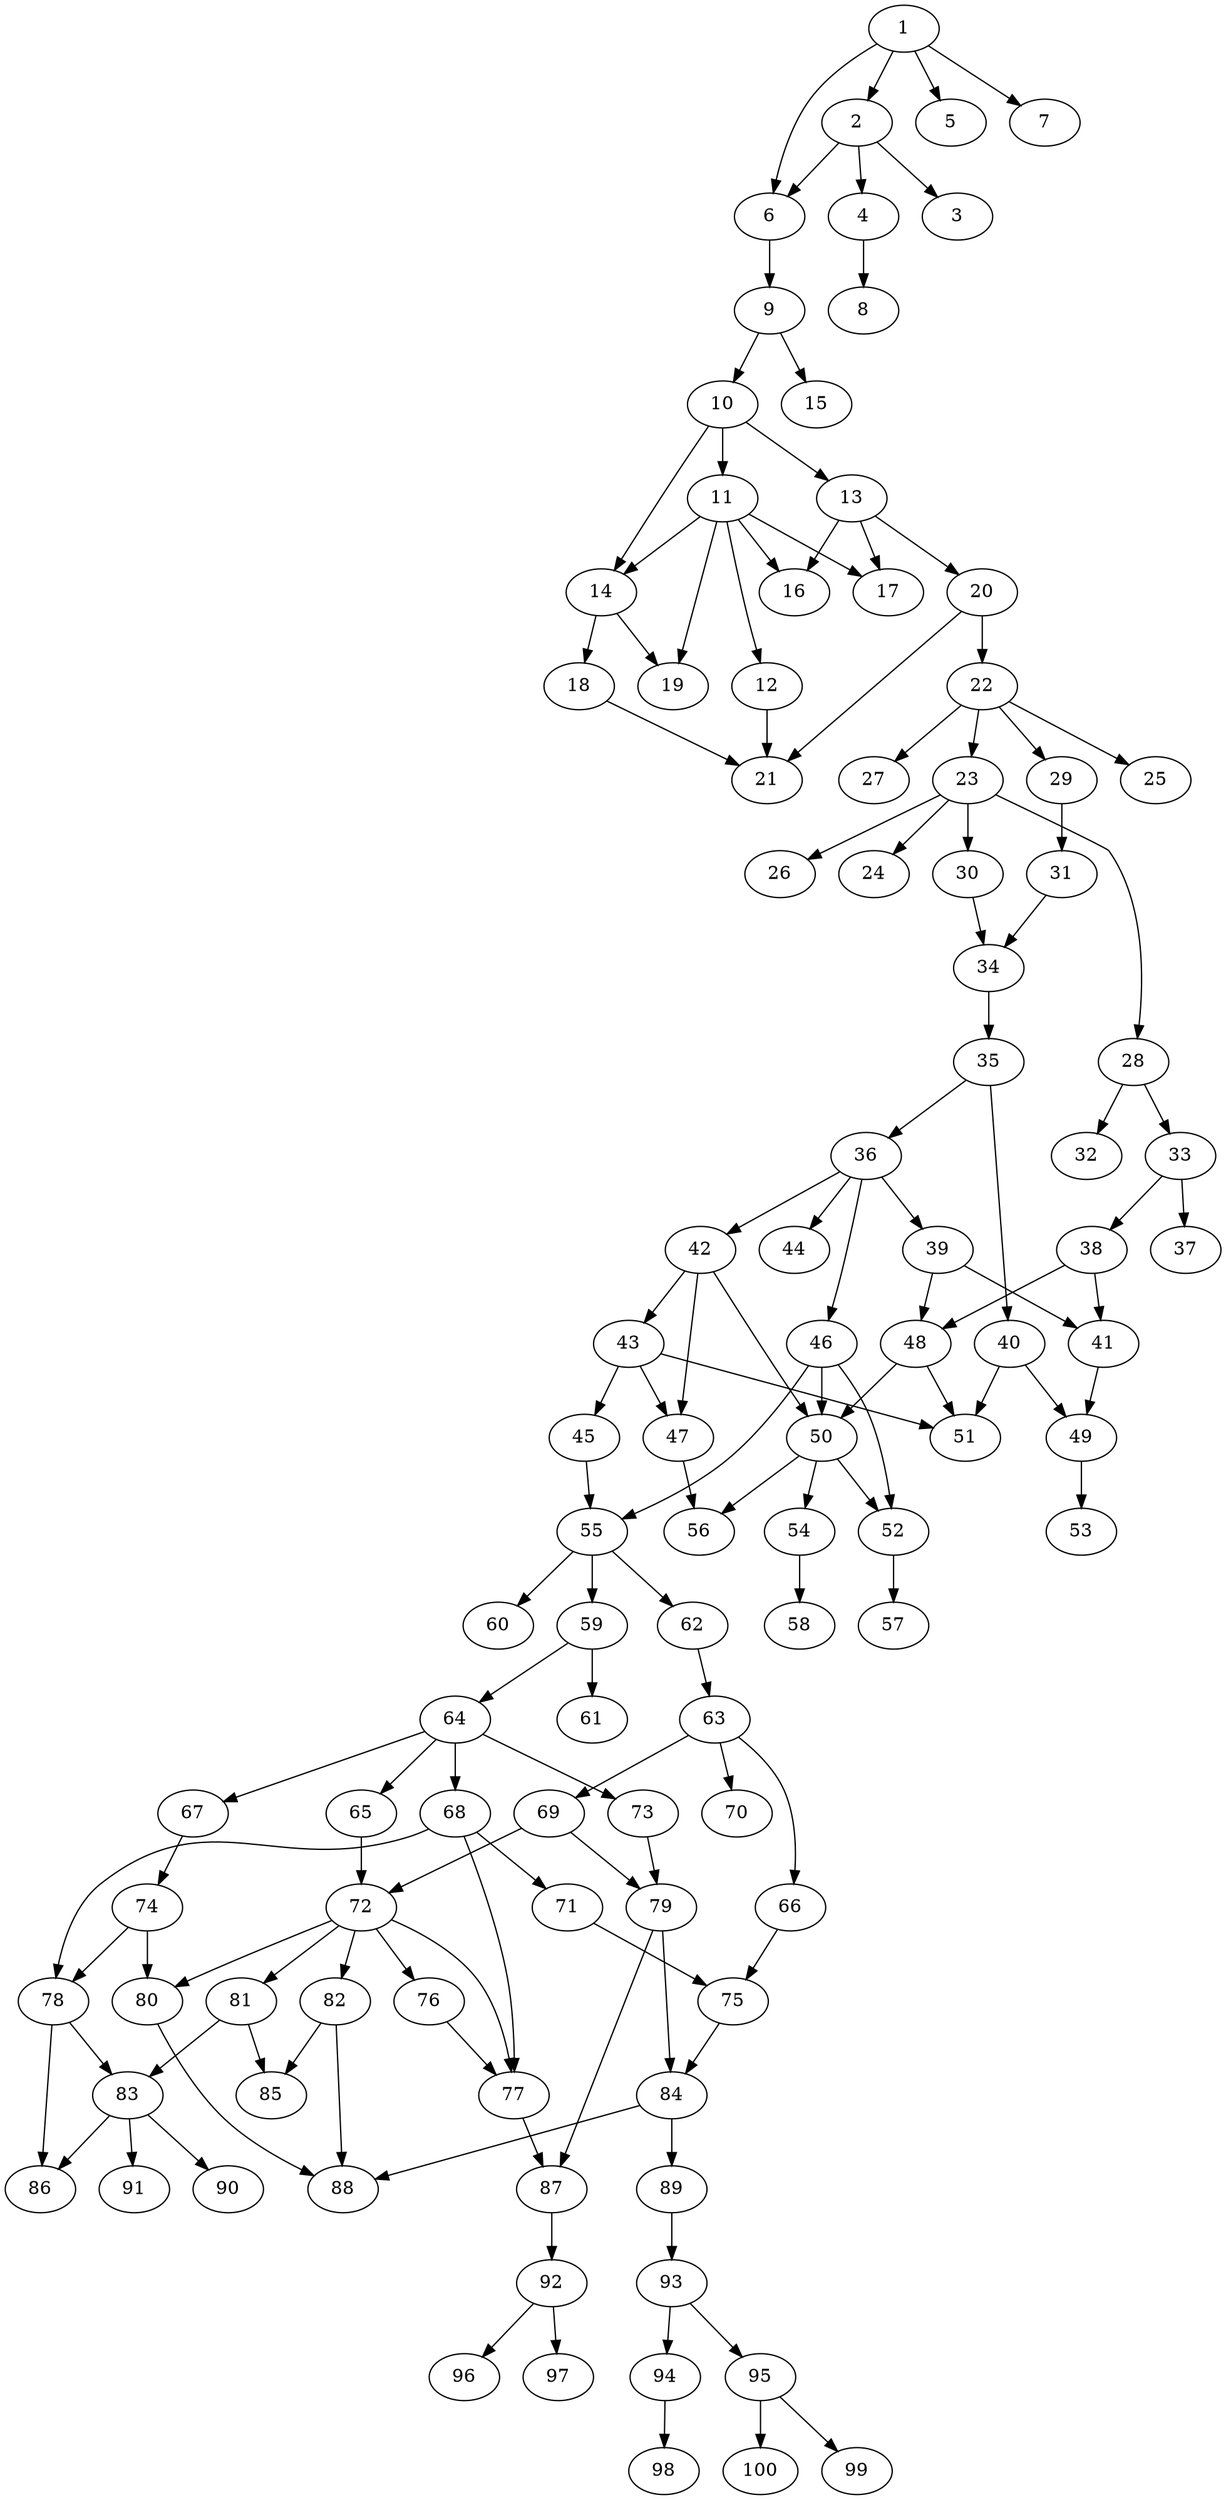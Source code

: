 // DAG automatically generated by daggen at Fri Aug  4 16:35:14 2017
// ./daggen --dot -n 100 --fat 0.2 --regular 0.2 --density 0.8 --jump 4 
digraph G {
  1 [size="549756", alpha="0.17"]
  1 -> 2 [size ="537"]
  1 -> 5 [size ="537"]
  1 -> 6 [size ="537"]
  1 -> 7 [size ="537"]
  2 [size="28991", alpha="0.18"]
  2 -> 3 [size ="75"]
  2 -> 4 [size ="75"]
  2 -> 6 [size ="75"]
  3 [size="9229", alpha="0.13"]
  4 [size="124483", alpha="0.14"]
  4 -> 8 [size ="302"]
  5 [size="32495", alpha="0.18"]
  6 [size="8590", alpha="0.08"]
  6 -> 9 [size ="34"]
  7 [size="3881", alpha="0.08"]
  8 [size="309846", alpha="0.16"]
  9 [size="657409", alpha="0.02"]
  9 -> 10 [size ="411"]
  9 -> 15 [size ="411"]
  10 [size="338", alpha="0.14"]
  10 -> 11 [size ="34"]
  10 -> 13 [size ="34"]
  10 -> 14 [size ="34"]
  11 [size="1073742", alpha="0.16"]
  11 -> 12 [size ="839"]
  11 -> 14 [size ="839"]
  11 -> 16 [size ="839"]
  11 -> 17 [size ="839"]
  11 -> 19 [size ="839"]
  12 [size="549756", alpha="0.04"]
  12 -> 21 [size ="537"]
  13 [size="19471", alpha="0.01"]
  13 -> 16 [size ="537"]
  13 -> 17 [size ="537"]
  13 -> 20 [size ="537"]
  14 [size="134218", alpha="0.10"]
  14 -> 18 [size ="210"]
  14 -> 19 [size ="210"]
  15 [size="549756", alpha="0.16"]
  16 [size="611951", alpha="0.14"]
  17 [size="46822", alpha="0.02"]
  18 [size="549756", alpha="0.12"]
  18 -> 21 [size ="537"]
  19 [size="1058934", alpha="0.19"]
  20 [size="8590", alpha="0.20"]
  20 -> 21 [size ="34"]
  20 -> 22 [size ="34"]
  21 [size="1073742", alpha="0.09"]
  22 [size="6504", alpha="0.14"]
  22 -> 23 [size ="411"]
  22 -> 25 [size ="411"]
  22 -> 27 [size ="411"]
  22 -> 29 [size ="411"]
  23 [size="795521", alpha="0.12"]
  23 -> 24 [size ="839"]
  23 -> 26 [size ="839"]
  23 -> 28 [size ="839"]
  23 -> 30 [size ="839"]
  24 [size="42916", alpha="0.10"]
  25 [size="163857", alpha="0.16"]
  26 [size="4299", alpha="0.12"]
  27 [size="782758", alpha="0.11"]
  28 [size="83412", alpha="0.19"]
  28 -> 32 [size ="75"]
  28 -> 33 [size ="75"]
  29 [size="38109", alpha="0.12"]
  29 -> 31 [size ="134"]
  30 [size="565270", alpha="0.09"]
  30 -> 34 [size ="537"]
  31 [size="1379", alpha="0.07"]
  31 -> 34 [size ="34"]
  32 [size="549756", alpha="0.14"]
  33 [size="6006", alpha="0.02"]
  33 -> 37 [size ="134"]
  33 -> 38 [size ="134"]
  34 [size="1073742", alpha="0.02"]
  34 -> 35 [size ="839"]
  35 [size="48024", alpha="0.08"]
  35 -> 36 [size ="839"]
  35 -> 40 [size ="839"]
  36 [size="68719", alpha="0.16"]
  36 -> 39 [size ="134"]
  36 -> 42 [size ="134"]
  36 -> 44 [size ="134"]
  36 -> 46 [size ="134"]
  37 [size="782758", alpha="0.17"]
  38 [size="2117", alpha="0.01"]
  38 -> 41 [size ="75"]
  38 -> 48 [size ="75"]
  39 [size="1073742", alpha="0.13"]
  39 -> 41 [size ="839"]
  39 -> 48 [size ="839"]
  40 [size="192670", alpha="0.14"]
  40 -> 49 [size ="302"]
  40 -> 51 [size ="302"]
  41 [size="134218", alpha="0.13"]
  41 -> 49 [size ="210"]
  42 [size="134218", alpha="0.19"]
  42 -> 43 [size ="210"]
  42 -> 47 [size ="210"]
  42 -> 50 [size ="210"]
  43 [size="16824", alpha="0.12"]
  43 -> 45 [size ="302"]
  43 -> 47 [size ="302"]
  43 -> 51 [size ="302"]
  44 [size="46605", alpha="0.13"]
  45 [size="702", alpha="0.16"]
  45 -> 55 [size ="34"]
  46 [size="364908", alpha="0.14"]
  46 -> 50 [size ="411"]
  46 -> 52 [size ="411"]
  46 -> 55 [size ="411"]
  47 [size="68719", alpha="0.07"]
  47 -> 56 [size ="134"]
  48 [size="68719", alpha="0.13"]
  48 -> 50 [size ="134"]
  48 -> 51 [size ="134"]
  49 [size="115440", alpha="0.08"]
  49 -> 53 [size ="302"]
  50 [size="35199", alpha="0.04"]
  50 -> 52 [size ="34"]
  50 -> 54 [size ="34"]
  50 -> 56 [size ="34"]
  51 [size="29629", alpha="0.12"]
  52 [size="33747", alpha="0.18"]
  52 -> 57 [size ="839"]
  53 [size="134218", alpha="0.10"]
  54 [size="1073742", alpha="0.16"]
  54 -> 58 [size ="839"]
  55 [size="100841", alpha="0.02"]
  55 -> 59 [size ="75"]
  55 -> 60 [size ="75"]
  55 -> 62 [size ="75"]
  56 [size="782758", alpha="0.14"]
  57 [size="1538", alpha="0.08"]
  58 [size="12352", alpha="0.16"]
  59 [size="8590", alpha="0.18"]
  59 -> 61 [size ="34"]
  59 -> 64 [size ="34"]
  60 [size="8590", alpha="0.13"]
  61 [size="68719", alpha="0.05"]
  62 [size="46630", alpha="0.11"]
  62 -> 63 [size ="75"]
  63 [size="39830", alpha="0.03"]
  63 -> 66 [size ="34"]
  63 -> 69 [size ="34"]
  63 -> 70 [size ="34"]
  64 [size="1399", alpha="0.17"]
  64 -> 65 [size ="34"]
  64 -> 67 [size ="34"]
  64 -> 68 [size ="34"]
  64 -> 73 [size ="34"]
  65 [size="252607", alpha="0.09"]
  65 -> 72 [size ="210"]
  66 [size="68719", alpha="0.06"]
  66 -> 75 [size ="134"]
  67 [size="782758", alpha="0.01"]
  67 -> 74 [size ="679"]
  68 [size="636130", alpha="0.05"]
  68 -> 71 [size ="411"]
  68 -> 77 [size ="411"]
  68 -> 78 [size ="411"]
  69 [size="373001", alpha="0.11"]
  69 -> 72 [size ="302"]
  69 -> 79 [size ="302"]
  70 [size="1073742", alpha="0.19"]
  71 [size="549756", alpha="0.16"]
  71 -> 75 [size ="537"]
  72 [size="782758", alpha="0.08"]
  72 -> 76 [size ="679"]
  72 -> 77 [size ="679"]
  72 -> 80 [size ="679"]
  72 -> 81 [size ="679"]
  72 -> 82 [size ="679"]
  73 [size="19297", alpha="0.16"]
  73 -> 79 [size ="537"]
  74 [size="408873", alpha="0.15"]
  74 -> 78 [size ="411"]
  74 -> 80 [size ="411"]
  75 [size="88546", alpha="0.19"]
  75 -> 84 [size ="75"]
  76 [size="231928", alpha="0.11"]
  76 -> 77 [size ="302"]
  77 [size="2580", alpha="0.02"]
  77 -> 87 [size ="75"]
  78 [size="8590", alpha="0.04"]
  78 -> 83 [size ="34"]
  78 -> 86 [size ="34"]
  79 [size="28991", alpha="0.07"]
  79 -> 84 [size ="75"]
  79 -> 87 [size ="75"]
  80 [size="273180", alpha="0.04"]
  80 -> 88 [size ="537"]
  81 [size="28991", alpha="0.14"]
  81 -> 83 [size ="75"]
  81 -> 85 [size ="75"]
  82 [size="368293", alpha="0.03"]
  82 -> 85 [size ="411"]
  82 -> 88 [size ="411"]
  83 [size="61277", alpha="0.15"]
  83 -> 86 [size ="134"]
  83 -> 90 [size ="134"]
  83 -> 91 [size ="134"]
  84 [size="50433", alpha="0.05"]
  84 -> 88 [size ="839"]
  84 -> 89 [size ="839"]
  85 [size="447027", alpha="0.18"]
  86 [size="271356", alpha="0.10"]
  87 [size="17630", alpha="0.11"]
  87 -> 92 [size ="537"]
  88 [size="766601", alpha="0.15"]
  89 [size="626515", alpha="0.02"]
  89 -> 93 [size ="679"]
  90 [size="63680", alpha="0.11"]
  91 [size="11782", alpha="0.11"]
  92 [size="1476", alpha="0.14"]
  92 -> 96 [size ="34"]
  92 -> 97 [size ="34"]
  93 [size="4057", alpha="0.08"]
  93 -> 94 [size ="302"]
  93 -> 95 [size ="302"]
  94 [size="2663", alpha="0.07"]
  94 -> 98 [size ="210"]
  95 [size="275412", alpha="0.15"]
  95 -> 99 [size ="679"]
  95 -> 100 [size ="679"]
  96 [size="43903", alpha="0.08"]
  97 [size="368293", alpha="0.11"]
  98 [size="22473", alpha="0.08"]
  99 [size="4776", alpha="0.04"]
  100 [size="99247", alpha="0.08"]
}
